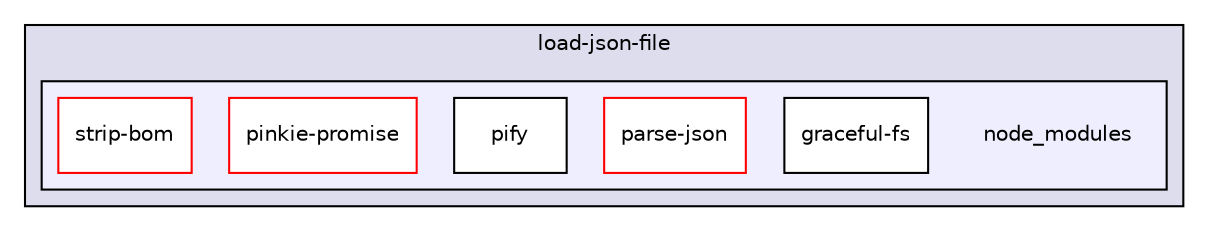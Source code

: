 digraph "gulp-src/node_modules/gulp/node_modules/gulp-util/node_modules/dateformat/node_modules/meow/node_modules/read-pkg-up/node_modules/read-pkg/node_modules/load-json-file/node_modules" {
  compound=true
  node [ fontsize="10", fontname="Helvetica"];
  edge [ labelfontsize="10", labelfontname="Helvetica"];
  subgraph clusterdir_af05324e84c42977ab245722fb03a0b6 {
    graph [ bgcolor="#ddddee", pencolor="black", label="load-json-file" fontname="Helvetica", fontsize="10", URL="dir_af05324e84c42977ab245722fb03a0b6.html"]
  subgraph clusterdir_08b343c25d47ca28cdf35c425bc949a6 {
    graph [ bgcolor="#eeeeff", pencolor="black", label="" URL="dir_08b343c25d47ca28cdf35c425bc949a6.html"];
    dir_08b343c25d47ca28cdf35c425bc949a6 [shape=plaintext label="node_modules"];
    dir_1f0438e4930d80a6b0a05064f3d44a38 [shape=box label="graceful-fs" color="black" fillcolor="white" style="filled" URL="dir_1f0438e4930d80a6b0a05064f3d44a38.html"];
    dir_d9b3fbd167c9e3cdbc3b3793c7b73442 [shape=box label="parse-json" color="red" fillcolor="white" style="filled" URL="dir_d9b3fbd167c9e3cdbc3b3793c7b73442.html"];
    dir_0be167b9ff431439c80fd1792cb5f09d [shape=box label="pify" color="black" fillcolor="white" style="filled" URL="dir_0be167b9ff431439c80fd1792cb5f09d.html"];
    dir_a626f1659a5750bc643d4e067f3f2292 [shape=box label="pinkie-promise" color="red" fillcolor="white" style="filled" URL="dir_a626f1659a5750bc643d4e067f3f2292.html"];
    dir_3bf412d8b817b2bc16aae757bb2af6ee [shape=box label="strip-bom" color="red" fillcolor="white" style="filled" URL="dir_3bf412d8b817b2bc16aae757bb2af6ee.html"];
  }
  }
}
